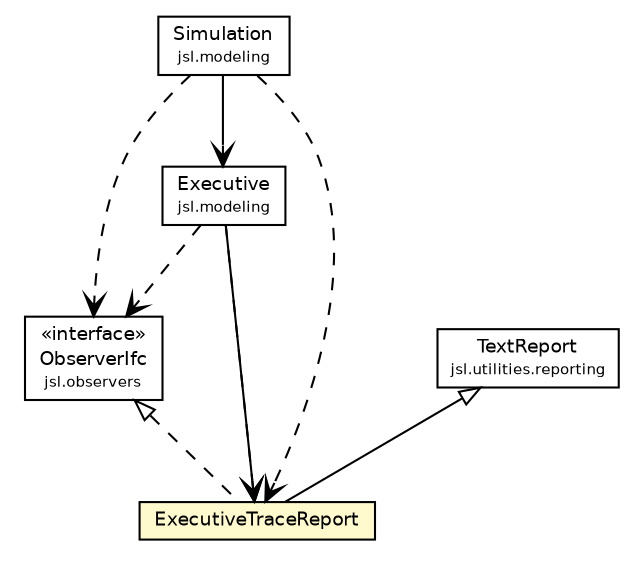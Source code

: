 #!/usr/local/bin/dot
#
# Class diagram 
# Generated by UMLGraph version 5.4 (http://www.umlgraph.org/)
#

digraph G {
	edge [fontname="Helvetica",fontsize=10,labelfontname="Helvetica",labelfontsize=10];
	node [fontname="Helvetica",fontsize=10,shape=plaintext];
	nodesep=0.25;
	ranksep=0.5;
	// jsl.modeling.Simulation
	c78905 [label=<<table title="jsl.modeling.Simulation" border="0" cellborder="1" cellspacing="0" cellpadding="2" port="p" href="../../modeling/Simulation.html">
		<tr><td><table border="0" cellspacing="0" cellpadding="1">
<tr><td align="center" balign="center"> Simulation </td></tr>
<tr><td align="center" balign="center"><font point-size="7.0"> jsl.modeling </font></td></tr>
		</table></td></tr>
		</table>>, URL="../../modeling/Simulation.html", fontname="Helvetica", fontcolor="black", fontsize=9.0];
	// jsl.modeling.Executive
	c78924 [label=<<table title="jsl.modeling.Executive" border="0" cellborder="1" cellspacing="0" cellpadding="2" port="p" href="../../modeling/Executive.html">
		<tr><td><table border="0" cellspacing="0" cellpadding="1">
<tr><td align="center" balign="center"> Executive </td></tr>
<tr><td align="center" balign="center"><font point-size="7.0"> jsl.modeling </font></td></tr>
		</table></td></tr>
		</table>>, URL="../../modeling/Executive.html", fontname="Helvetica", fontcolor="black", fontsize=9.0];
	// jsl.observers.ObserverIfc
	c79167 [label=<<table title="jsl.observers.ObserverIfc" border="0" cellborder="1" cellspacing="0" cellpadding="2" port="p" href="../ObserverIfc.html">
		<tr><td><table border="0" cellspacing="0" cellpadding="1">
<tr><td align="center" balign="center"> &#171;interface&#187; </td></tr>
<tr><td align="center" balign="center"> ObserverIfc </td></tr>
<tr><td align="center" balign="center"><font point-size="7.0"> jsl.observers </font></td></tr>
		</table></td></tr>
		</table>>, URL="../ObserverIfc.html", fontname="Helvetica", fontcolor="black", fontsize=9.0];
	// jsl.observers.scheduler.ExecutiveTraceReport
	c79180 [label=<<table title="jsl.observers.scheduler.ExecutiveTraceReport" border="0" cellborder="1" cellspacing="0" cellpadding="2" port="p" bgcolor="lemonChiffon" href="./ExecutiveTraceReport.html">
		<tr><td><table border="0" cellspacing="0" cellpadding="1">
<tr><td align="center" balign="center"> ExecutiveTraceReport </td></tr>
		</table></td></tr>
		</table>>, URL="./ExecutiveTraceReport.html", fontname="Helvetica", fontcolor="black", fontsize=9.0];
	// jsl.utilities.reporting.TextReport
	c79309 [label=<<table title="jsl.utilities.reporting.TextReport" border="0" cellborder="1" cellspacing="0" cellpadding="2" port="p" href="../../utilities/reporting/TextReport.html">
		<tr><td><table border="0" cellspacing="0" cellpadding="1">
<tr><td align="center" balign="center"> TextReport </td></tr>
<tr><td align="center" balign="center"><font point-size="7.0"> jsl.utilities.reporting </font></td></tr>
		</table></td></tr>
		</table>>, URL="../../utilities/reporting/TextReport.html", fontname="Helvetica", fontcolor="black", fontsize=9.0];
	//jsl.observers.scheduler.ExecutiveTraceReport extends jsl.utilities.reporting.TextReport
	c79309:p -> c79180:p [dir=back,arrowtail=empty];
	//jsl.observers.scheduler.ExecutiveTraceReport implements jsl.observers.ObserverIfc
	c79167:p -> c79180:p [dir=back,arrowtail=empty,style=dashed];
	// jsl.modeling.Simulation NAVASSOC jsl.modeling.Executive
	c78905:p -> c78924:p [taillabel="", label="", headlabel="", fontname="Helvetica", fontcolor="black", fontsize=10.0, color="black", arrowhead=open];
	// jsl.modeling.Executive NAVASSOC jsl.observers.scheduler.ExecutiveTraceReport
	c78924:p -> c79180:p [taillabel="", label="", headlabel="", fontname="Helvetica", fontcolor="black", fontsize=10.0, color="black", arrowhead=open];
	// jsl.modeling.Simulation DEPEND jsl.observers.scheduler.ExecutiveTraceReport
	c78905:p -> c79180:p [taillabel="", label="", headlabel="", fontname="Helvetica", fontcolor="black", fontsize=10.0, color="black", arrowhead=open, style=dashed];
	// jsl.modeling.Simulation DEPEND jsl.observers.ObserverIfc
	c78905:p -> c79167:p [taillabel="", label="", headlabel="", fontname="Helvetica", fontcolor="black", fontsize=10.0, color="black", arrowhead=open, style=dashed];
	// jsl.modeling.Executive DEPEND jsl.observers.scheduler.ExecutiveTraceReport
	c78924:p -> c79180:p [taillabel="", label="", headlabel="", fontname="Helvetica", fontcolor="black", fontsize=10.0, color="black", arrowhead=open, style=dashed];
	// jsl.modeling.Executive DEPEND jsl.observers.ObserverIfc
	c78924:p -> c79167:p [taillabel="", label="", headlabel="", fontname="Helvetica", fontcolor="black", fontsize=10.0, color="black", arrowhead=open, style=dashed];
}

